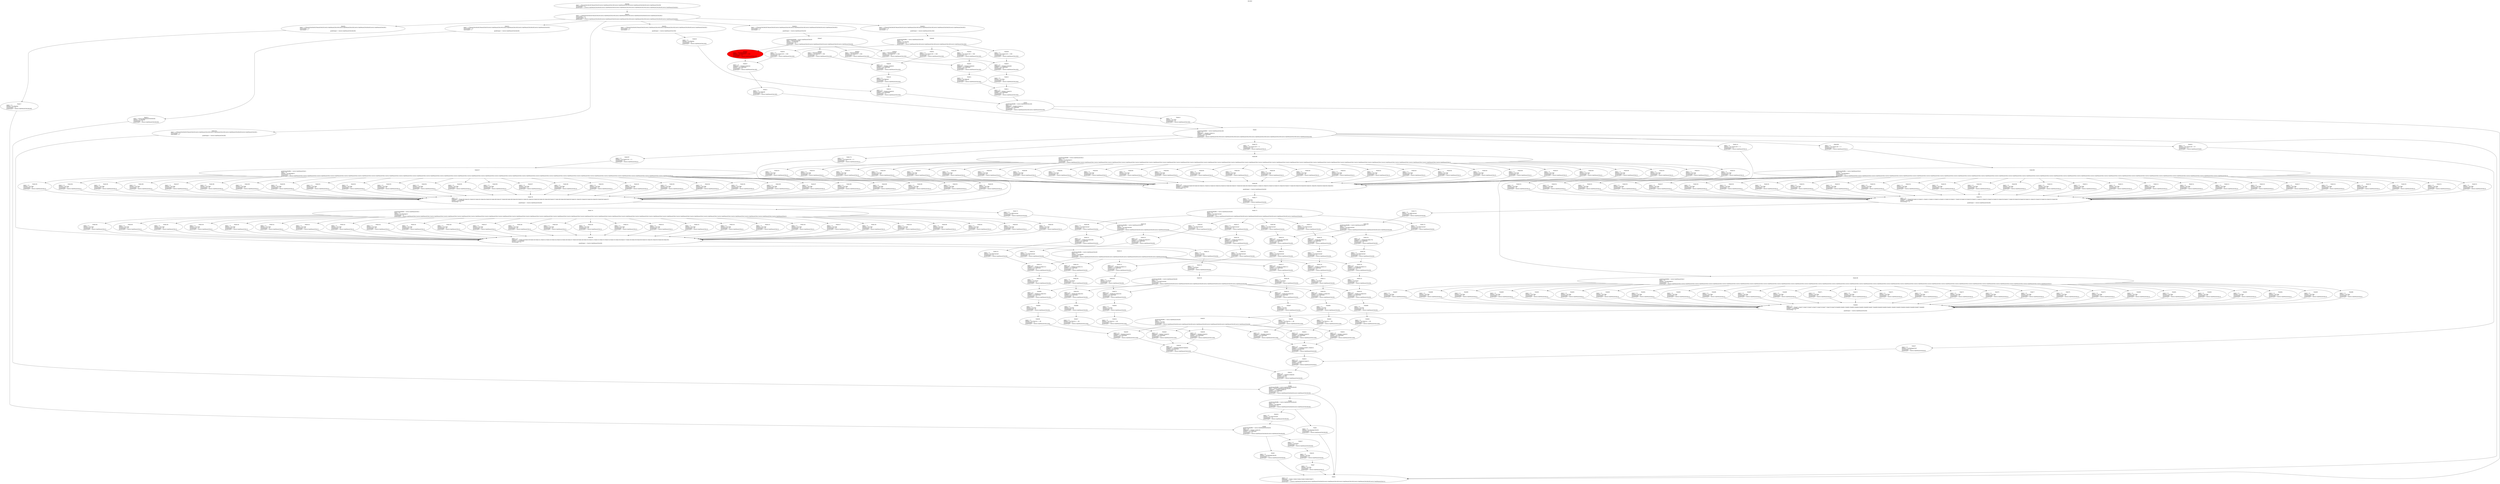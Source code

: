 digraph G {
labelloc="t";
label="decoder";
node [shape = oval]; 
n1[label="Node1\ninput = {}\lmodule = nn.Reshape(28x28)\lreverseMap = {}\lgradOutput = {torch.CudaTensor[20x28x28]}" tooltip="[draw_attention.lua]:219_"];
n2[label="Node2\ninput = {}\lmapindex = {Node1,Node3,Node4,Node5,Node6,Node7}\lreverseMap = {}\lgradOutput = {{torch.CudaTensor[20x28x28],torch.CudaTensor[20x28x28],torch.CudaTensor[20x100],torch.CudaTensor[20x100],torch.CudaTensor[20x28x28],torch.CudaTensor[20x1]}}" tooltip="[[C]]:-1_"];
n3[label="Node3\ninput = {}\lmodule = nn.Reshape(28x28)\lreverseMap = {}\lgradOutput = {torch.CudaTensor[20x28x28]}" tooltip="[draw_attention.lua]:220_"];
n4[label="Node4\ngradOutputBuffer = torch.CudaTensor[20x100]\linput = {}\lmapindex = {Node10,Node11}\lmodule = nn.CAddTable\lreverseMap = {}\lgradOutput = {torch.CudaTensor[20x100],torch.CudaTensor[20x100]}" tooltip="[draw_attention.lua]:157_"];
n5[label="Node5\ngradOutputBuffer = torch.CudaTensor[20x100]\linput = {}\lmapindex = {Node12,Node13}\lmodule = nn.CMulTable\lreverseMap = {}\lgradOutput = {torch.CudaTensor[20x100],torch.CudaTensor[20x100],torch.CudaTensor[20x100],torch.CudaTensor[20x100],torch.CudaTensor[20x100],torch.CudaTensor[20x100],torch.CudaTensor[20x100]}" tooltip="[draw_attention.lua]:161_"];
n6[label="Node6\ngradOutputBuffer = torch.CudaTensor[20x28x28]\linput = {torch.CudaTensor[20x28x28]}\lmapindex = {Node14,Node15}\lmodule = nn.CAddTable\lreverseMap = {}\lgradOutput = {torch.CudaTensor[20x28x28],torch.CudaTensor[20x28x28]}" tooltip="[draw_attention.lua]:208_"];
n7[label="Node7\ninput = {}\lmodule = nn.Sum\lreverseMap = {}\lgradOutput = {torch.CudaTensor[20x1]}" tooltip="[draw_attention.lua]:216_"];
n8[label="Node8\ngradOutputBuffer = torch.CudaTensor[20x28x28]\linput = {}\lmodule = nn.Sigmoid\lreverseMap = {}\lgradOutput = {torch.CudaTensor[20x28x28],torch.CudaTensor[20x28x28]}" tooltip="[draw_attention.lua]:210_"];
n9[label="Node9\ngradOutputBuffer = torch.CudaTensor[20x28x28]\linput = {}\lmapindex = {Node17,Node18}\lmodule = nn.CAddTable\lreverseMap = {}\lgradOutput = {torch.CudaTensor[20x28x28],torch.CudaTensor[20x28x28]}" tooltip="[draw_attention.lua]:213_"];
n10[label="Node10\ninput = {}\lmapindex = {Node19,Node20}\lmodule = nn.CMulTable\lreverseMap = {}\lgradOutput = {torch.CudaTensor[20x100]}" tooltip="[draw_attention.lua]:158_"];
n11[label="Node11\ninput = {}\lmapindex = {Node21,Node22}\lmodule = nn.CMulTable\lreverseMap = {}\lgradOutput = {torch.CudaTensor[20x100]}" tooltip="[draw_attention.lua]:159_"];
n12[label="Node12\ninput = {}\lmodule = nn.Sigmoid\lreverseMap = {}\lgradOutput = {torch.CudaTensor[20x100]}" tooltip="[draw_attention.lua]:154_"];
n13[label="Node13\ninput = {}\lmodule = nn.Tanh\lreverseMap = {}\lgradOutput = {torch.CudaTensor[20x100]}" tooltip="[draw_attention.lua]:161_"];
n14[label="Node14\ninput = {torch.CudaTensor[20x28x28]}\lmodule = nn.Identity\lreverseMap = {}\lgradOutput = {torch.CudaTensor[20x28x28]}" tooltip="[draw_attention.lua]:140_"];
n15[label="Node15\ninput = {}\lmapindex = {Node25,Node26}\lmodule = nn.MM\lreverseMap = {}\lgradOutput = {torch.CudaTensor[20x28x28]}" tooltip="[draw_attention.lua]:205_"];
n16[label="Node16\ninput = {}\lmodule = nn.Sum\lreverseMap = {}\lgradOutput = {torch.CudaTensor[20x28]}" tooltip="[draw_attention.lua]:215_"];
n17[label="Node17\ninput = {}\lmodule = nn.Identity\lreverseMap = {}\lgradOutput = {torch.CudaTensor[20x28x28]}" tooltip="[draw_attention.lua]:136_"];
n18[label="Node18\ninput = {}\lmodule = nn.MulConstant\lreverseMap = {}\lgradOutput = {torch.CudaTensor[20x28x28]}" tooltip="[draw_attention.lua]:212_"];
n19[label="Node19\ninput = {}\lmodule = nn.Sigmoid\lreverseMap = {}\lgradOutput = {torch.CudaTensor[20x100]}" tooltip="[draw_attention.lua]:153_"];
n20[label="Node20\ninput = {}\lmodule = nn.Identity\lreverseMap = {}\lgradOutput = {torch.CudaTensor[20x100]}" tooltip="[draw_attention.lua]:139_"];
n21[label="Node21\ninput = {}\lmodule = nn.Sigmoid\lreverseMap = {}\lgradOutput = {torch.CudaTensor[20x100]}" tooltip="[draw_attention.lua]:152_"];
n22[label="Node22\ninput = {}\lmodule = nn.Tanh\lreverseMap = {}\lgradOutput = {torch.CudaTensor[20x100]}" tooltip="[draw_attention.lua]:155_"];
n23[label="Node23\ninput = {}\lmapindex = {Node33,Node34}\lmodule = nn.CAddTable\lreverseMap = {}\lgradOutput = {torch.CudaTensor[20x100]}" tooltip="[draw_attention.lua]:154_"];
n24[label="Node24\ninput = {{Tensor[20x28x28],Tensor[20x20],torch.CudaTensor[20x100],torch.CudaTensor[20x100],torch.CudaTensor[20x28x28],torch.CudaTensor[20x28]}}\lreverseMap = {}\lselectindex = 5\lgradOutput = {torch.CudaTensor[20x28x28]}" tooltip="[[C]]:-1_-5"];
n25[label="Node25\ninput = {}\lmapindex = {Node36,Node37}\lmodule = nn.MM\lreverseMap = {}\lgradOutput = {torch.CudaTensor[20x28x3]}" tooltip="[draw_attention.lua]:204_"];
n26[label="Node26\ninput = {}\lmapindex = {Node38,Node39,Node40}\lmodule = nn.JoinTable\lreverseMap = {}\lgradOutput = {torch.CudaTensor[20x3x28]}" tooltip="[draw_attention.lua]:196_"];
n27[label="Node27\ninput = {}\lmodule = nn.Power\lreverseMap = {}\lgradOutput = {torch.CudaTensor[20x28x28]}" tooltip="[draw_attention.lua]:214_"];
n28[label="Node28\ninput = {{Tensor[20x28x28],Tensor[20x20],torch.CudaTensor[20x100],torch.CudaTensor[20x100],torch.CudaTensor[20x28x28],torch.CudaTensor[20x28]}}\lreverseMap = {}\lselectindex = 1\lgradOutput = {torch.CudaTensor[20x28x28]}" tooltip="[[C]]:-1_-1"];
n29[label="Node29\ninput = {}\lmapindex = {Node41,Node42}\lmodule = nn.CAddTable\lreverseMap = {}\lgradOutput = {torch.CudaTensor[20x100]}" tooltip="[draw_attention.lua]:153_"];
n30[label="Node30\ninput = {{Tensor[20x28x28],Tensor[20x20],torch.CudaTensor[20x100],torch.CudaTensor[20x100],torch.CudaTensor[20x28x28],torch.CudaTensor[20x28]}}\lreverseMap = {}\lselectindex = 3\lgradOutput = {torch.CudaTensor[20x100]}" tooltip="[[C]]:-1_-3"];
n31[label="Node31\ninput = {}\lmapindex = {Node43,Node44}\lmodule = nn.CAddTable\lreverseMap = {}\lgradOutput = {torch.CudaTensor[20x100]}" tooltip="[draw_attention.lua]:152_"];
n32[label="Node32\ninput = {}\lmapindex = {Node45,Node46}\lmodule = nn.CAddTable\lreverseMap = {}\lgradOutput = {torch.CudaTensor[20x100]}" tooltip="[draw_attention.lua]:155_"];
n33[label="Node33\ninput = {Tensor[20x20]}\lmodule = nn.Linear(20 -> 100)\lreverseMap = {}\lgradOutput = {torch.CudaTensor[20x100]}" tooltip="[draw_attention.lua]:146_"];
n34[label="Node34\ninput = {}\lmodule = nn.Linear(100 -> 100)\lreverseMap = {}\lgradOutput = {torch.CudaTensor[20x100]}" tooltip="[draw_attention.lua]:148_"];
n35[label="Node35\ninput = {{Tensor[20x28x28],Tensor[20x20],torch.CudaTensor[20x100],torch.CudaTensor[20x100],torch.CudaTensor[20x28x28],torch.CudaTensor[20x28]}}\lreverseMap = {}\lnSplitOutputs = 6\lgradOutput = {{torch.CudaTensor[20x28x28],torch.CudaTensor[20x20],torch.CudaTensor[20x100],torch.CudaTensor[20x100],torch.CudaTensor[20x28x28],torch.CudaTensor[20x28]}}" tooltip="[[C]]:-1_ split at [...oftwares/torch/install/share/lua/5.1/nngraph/gmodule.lua]:96-mnode"];
n36[label="Node36\ninput = {}\lmapindex = {Node50,Node51,Node52}\lmodule = nn.JoinTable\lreverseMap = {}\lgradOutput = {torch.CudaTensor[20x3x28]}" tooltip="[draw_attention.lua]:196_"];
n37[label="Node37\ninput = {}\lmodule = nn.Reshape(3x3)\lreverseMap = {}\lgradOutput = {torch.CudaTensor[20x3x3]}" tooltip="[draw_attention.lua]:203_"];
n38[label="Node38\ninput = {}\lmapindex = {Node54,Node55}\lmodule = nn.CMulTable\lreverseMap = {}\lgradOutput = {torch.CudaTensor[20x1x28]}" tooltip="[draw_attention.lua]:194_"];
n39[label="Node39\ninput = {}\lmapindex = {Node56,Node55}\lmodule = nn.CMulTable\lreverseMap = {}\lgradOutput = {torch.CudaTensor[20x1x28]}" tooltip="[draw_attention.lua]:194_"];
n40[label="Node40\ninput = {}\lmapindex = {Node57,Node55}\lmodule = nn.CMulTable\lreverseMap = {}\lgradOutput = {torch.CudaTensor[20x1x28]}" tooltip="[draw_attention.lua]:194_"];
n41[label="Node41\ninput = {Tensor[20x20]}\lmodule = nn.Linear(20 -> 100)\lreverseMap = {}\lgradOutput = {torch.CudaTensor[20x100]}" tooltip="[draw_attention.lua]:146_"];
n42[label="Node42\ninput = {}\lmodule = nn.Linear(100 -> 100)\lreverseMap = {}\lgradOutput = {torch.CudaTensor[20x100]}" tooltip="[draw_attention.lua]:148_"];
n43[label="Node43\ninput = {Tensor[20x20]}\lmodule = nn.Linear(20 -> 100)\lreverseMap = {}\lgradOutput = {torch.CudaTensor[20x100]}" tooltip="[draw_attention.lua]:146_"];
n44[label="Node44\ninput = {}\lmodule = nn.Linear(100 -> 100)\lreverseMap = {}\lgradOutput = {torch.CudaTensor[20x100]}" tooltip="[draw_attention.lua]:148_"];
n45[label="Node45\ninput = {Tensor[20x20]}\lmodule = nn.Linear(20 -> 100)\lreverseMap = {}\lgradOutput = {torch.CudaTensor[20x100]}" tooltip="[draw_attention.lua]:146_"];
n46[label="Node46\ninput = {}\lmodule = nn.Linear(100 -> 100)\lreverseMap = {}\lgradOutput = {torch.CudaTensor[20x100]}" tooltip="[draw_attention.lua]:148_"];
n47[label="Node47\ngradOutputBuffer = torch.CudaTensor[20x20]\linput = {Tensor[20x20]}\lmodule = nn.Identity\lreverseMap = {}\lgradOutput = {torch.CudaTensor[20x20],torch.CudaTensor[20x20],torch.CudaTensor[20x20],torch.CudaTensor[20x20]}" tooltip="[draw_attention.lua]:137_"];
n48[label="Node48\ngradOutputBuffer = torch.CudaTensor[20x100]\linput = {}\lmodule = nn.Identity\lreverseMap = {}\lgradOutput = {torch.CudaTensor[20x100],torch.CudaTensor[20x100],torch.CudaTensor[20x100],torch.CudaTensor[20x100]}" tooltip="[draw_attention.lua]:138_"];
n49[label="Node49\ninput = {Tensor[20x28x28],Tensor[20x20],torch.CudaTensor[20x100],torch.CudaTensor[20x100],torch.CudaTensor[20x28x28],torch.CudaTensor[20x28]}\lreverseMap = {}\lgradOutput = {{torch.CudaTensor[20x28x28],torch.CudaTensor[20x20],torch.CudaTensor[20x100],torch.CudaTensor[20x100],torch.CudaTensor[20x28x28],torch.CudaTensor[20x28]}}" tooltip="[[C]]:-1_"];
n50[label="Node50\ninput = {}\lmapindex = {Node60,Node55}\lmodule = nn.CMulTable\lreverseMap = {}\lgradOutput = {torch.CudaTensor[20x1x28]}" tooltip="[draw_attention.lua]:194_"];
n51[label="Node51\ninput = {}\lmapindex = {Node61,Node55}\lmodule = nn.CMulTable\lreverseMap = {}\lgradOutput = {torch.CudaTensor[20x1x28]}" tooltip="[draw_attention.lua]:194_"];
n52[label="Node52\ninput = {}\lmapindex = {Node62,Node55}\lmodule = nn.CMulTable\lreverseMap = {}\lgradOutput = {torch.CudaTensor[20x1x28]}" tooltip="[draw_attention.lua]:194_"];
n53[label="Node53\ninput = {}\lmodule = nn.Linear(100 -> 9)\lreverseMap = {}\lgradOutput = {torch.CudaTensor[20x9]}" tooltip="[draw_attention.lua]:202_"];
n54[label="Node54\ninput = {}\lmodule = nn.View(20, 1, 28)\lreverseMap = {}\lgradOutput = {torch.CudaTensor[20x1x28]}" tooltip="[draw_attention.lua]:193_"];
n55[label="Node55\ngradOutputBuffer = torch.CudaTensor[20x28]\linput = {}\lmodule = nn.Exp\lreverseMap = {}\lgradOutput = {torch.CudaTensor[20x28],torch.CudaTensor[20x28],torch.CudaTensor[20x28],torch.CudaTensor[20x28],torch.CudaTensor[20x28],torch.CudaTensor[20x28]}" tooltip="[draw_attention.lua]:172_"];
n56[label="Node56\ninput = {}\lmodule = nn.View(20, 1, 28)\lreverseMap = {}\lgradOutput = {torch.CudaTensor[20x1x28]}" tooltip="[draw_attention.lua]:193_"];
n57[label="Node57\ninput = {}\lmodule = nn.View(20, 1, 28)\lreverseMap = {}\lgradOutput = {torch.CudaTensor[20x1x28]}" tooltip="[draw_attention.lua]:193_"];
n58[label="Node58\ninput = {{Tensor[20x28x28],Tensor[20x20],torch.CudaTensor[20x100],torch.CudaTensor[20x100],torch.CudaTensor[20x28x28],torch.CudaTensor[20x28]}}\lreverseMap = {}\lselectindex = 2\lgradOutput = {torch.CudaTensor[20x20]}" tooltip="[[C]]:-1_-2"];
n59[label="Node59\ninput = {{Tensor[20x28x28],Tensor[20x20],torch.CudaTensor[20x100],torch.CudaTensor[20x100],torch.CudaTensor[20x28x28],torch.CudaTensor[20x28]}}\lreverseMap = {}\lselectindex = 4\lgradOutput = {torch.CudaTensor[20x100]}" tooltip="[[C]]:-1_-4"];
n60[label="Node60\ninput = {}\lmodule = nn.View(20, 1, 28)\lreverseMap = {}\lgradOutput = {torch.CudaTensor[20x1x28]}" tooltip="[draw_attention.lua]:193_"];
n61[label="Node61\ninput = {}\lmodule = nn.View(20, 1, 28)\lreverseMap = {}\lgradOutput = {torch.CudaTensor[20x1x28]}" tooltip="[draw_attention.lua]:193_"];
n62[label="Node62\ninput = {}\lmodule = nn.View(20, 1, 28)\lreverseMap = {}\lgradOutput = {torch.CudaTensor[20x1x28]}" tooltip="[draw_attention.lua]:193_"];
n63[label="Node63\ninput = {}\lmodule = nn.Exp\lreverseMap = {}\lgradOutput = {torch.CudaTensor[20x28]}" tooltip="[draw_attention.lua]:192_"];
n64[label="Node64\ninput = {}\lmapindex = {Node71,Node72,Node73,Node74,Node75,Node76,Node77,Node78,Node79,Node80,Node81,Node82,Node83,Node84,Node85,Node86,Node87,Node88,Node89,Node90,Node91,Node92,Node93,Node94,Node95,Node96,Node97,Node98}\lmodule = nn.JoinTable\lreverseMap = {}\lgradOutput = {torch.CudaTensor[20x28]}" tooltip="[draw_attention.lua]:32_"];
n65[label="Node65\ninput = {}\lmodule = nn.Exp\lreverseMap = {}\lgradOutput = {torch.CudaTensor[20x28]}" tooltip="[draw_attention.lua]:192_"];
n66[label="Node66\ninput = {}\lmodule = nn.Exp\lreverseMap = {}\lgradOutput = {torch.CudaTensor[20x28]}" tooltip="[draw_attention.lua]:192_"];
n67[label="Node67\ninput = {}\lmodule = nn.Exp\lreverseMap = {}\lgradOutput = {torch.CudaTensor[20x28]}" tooltip="[draw_attention.lua]:192_"];
n68[label="Node68\ninput = {}\lmodule = nn.Exp\lreverseMap = {}\lgradOutput = {torch.CudaTensor[20x28]}" tooltip="[draw_attention.lua]:192_"];
n69[label="Node69\ninput = {}\lmodule = nn.Exp\lreverseMap = {}\lgradOutput = {torch.CudaTensor[20x28]}" tooltip="[draw_attention.lua]:192_"];
n70[label="Node70\ninput = {}\lmapindex = {Node104,Node105}\lmodule = nn.CMulTable\lreverseMap = {}\lgradOutput = {torch.CudaTensor[20x28]}" tooltip="[draw_attention.lua]:191_"];
n71[label="Node71\ninput = {}\lmodule = nn.Copy\lreverseMap = {}\lgradOutput = {torch.CudaTensor[20x1]}" tooltip="[draw_attention.lua]:30_"];
n72[label="Node72\ninput = {}\lmodule = nn.Copy\lreverseMap = {}\lgradOutput = {torch.CudaTensor[20x1]}" tooltip="[draw_attention.lua]:30_"];
n73[label="Node73\ninput = {}\lmodule = nn.Copy\lreverseMap = {}\lgradOutput = {torch.CudaTensor[20x1]}" tooltip="[draw_attention.lua]:30_"];
n74[label="Node74\ninput = {}\lmodule = nn.Copy\lreverseMap = {}\lgradOutput = {torch.CudaTensor[20x1]}" tooltip="[draw_attention.lua]:30_"];
n75[label="Node75\ninput = {}\lmodule = nn.Copy\lreverseMap = {}\lgradOutput = {torch.CudaTensor[20x1]}" tooltip="[draw_attention.lua]:30_"];
n76[label="Node76\ninput = {}\lmodule = nn.Copy\lreverseMap = {}\lgradOutput = {torch.CudaTensor[20x1]}" tooltip="[draw_attention.lua]:30_"];
n77[label="Node77\ninput = {}\lmodule = nn.Copy\lreverseMap = {}\lgradOutput = {torch.CudaTensor[20x1]}" tooltip="[draw_attention.lua]:30_"];
n78[label="Node78\ninput = {}\lmodule = nn.Copy\lreverseMap = {}\lgradOutput = {torch.CudaTensor[20x1]}" tooltip="[draw_attention.lua]:30_"];
n79[label="Node79\ninput = {}\lmodule = nn.Copy\lreverseMap = {}\lgradOutput = {torch.CudaTensor[20x1]}" tooltip="[draw_attention.lua]:30_"];
n80[label="Node80\ninput = {}\lmodule = nn.Copy\lreverseMap = {}\lgradOutput = {torch.CudaTensor[20x1]}" tooltip="[draw_attention.lua]:30_"];
n81[label="Node81\ninput = {}\lmodule = nn.Copy\lreverseMap = {}\lgradOutput = {torch.CudaTensor[20x1]}" tooltip="[draw_attention.lua]:30_"];
n82[label="Node82\ninput = {}\lmodule = nn.Copy\lreverseMap = {}\lgradOutput = {torch.CudaTensor[20x1]}" tooltip="[draw_attention.lua]:30_"];
n83[label="Node83\ninput = {}\lmodule = nn.Copy\lreverseMap = {}\lgradOutput = {torch.CudaTensor[20x1]}" tooltip="[draw_attention.lua]:30_"];
n84[label="Node84\ninput = {}\lmodule = nn.Copy\lreverseMap = {}\lgradOutput = {torch.CudaTensor[20x1]}" tooltip="[draw_attention.lua]:30_"];
n85[label="Node85\ninput = {}\lmodule = nn.Copy\lreverseMap = {}\lgradOutput = {torch.CudaTensor[20x1]}" tooltip="[draw_attention.lua]:30_"];
n86[label="Node86\ninput = {}\lmodule = nn.Copy\lreverseMap = {}\lgradOutput = {torch.CudaTensor[20x1]}" tooltip="[draw_attention.lua]:30_"];
n87[label="Node87\ninput = {}\lmodule = nn.Copy\lreverseMap = {}\lgradOutput = {torch.CudaTensor[20x1]}" tooltip="[draw_attention.lua]:30_"];
n88[label="Node88\ninput = {}\lmodule = nn.Copy\lreverseMap = {}\lgradOutput = {torch.CudaTensor[20x1]}" tooltip="[draw_attention.lua]:30_"];
n89[label="Node89\ninput = {}\lmodule = nn.Copy\lreverseMap = {}\lgradOutput = {torch.CudaTensor[20x1]}" tooltip="[draw_attention.lua]:30_"];
n90[label="Node90\ninput = {}\lmodule = nn.Copy\lreverseMap = {}\lgradOutput = {torch.CudaTensor[20x1]}" tooltip="[draw_attention.lua]:30_"];
n91[label="Node91\ninput = {}\lmodule = nn.Copy\lreverseMap = {}\lgradOutput = {torch.CudaTensor[20x1]}" tooltip="[draw_attention.lua]:30_"];
n92[label="Node92\ninput = {}\lmodule = nn.Copy\lreverseMap = {}\lgradOutput = {torch.CudaTensor[20x1]}" tooltip="[draw_attention.lua]:30_"];
n93[label="Node93\ninput = {}\lmodule = nn.Copy\lreverseMap = {}\lgradOutput = {torch.CudaTensor[20x1]}" tooltip="[draw_attention.lua]:30_"];
n94[label="Node94\ninput = {}\lmodule = nn.Copy\lreverseMap = {}\lgradOutput = {torch.CudaTensor[20x1]}" tooltip="[draw_attention.lua]:30_"];
n95[label="Node95\ninput = {}\lmodule = nn.Copy\lreverseMap = {}\lgradOutput = {torch.CudaTensor[20x1]}" tooltip="[draw_attention.lua]:30_"];
n96[label="Node96\ninput = {}\lmodule = nn.Copy\lreverseMap = {}\lgradOutput = {torch.CudaTensor[20x1]}" tooltip="[draw_attention.lua]:30_"];
n97[label="Node97\ninput = {}\lmodule = nn.Copy\lreverseMap = {}\lgradOutput = {torch.CudaTensor[20x1]}" tooltip="[draw_attention.lua]:30_"];
n98[label="Node98\ninput = {}\lmodule = nn.Copy\lreverseMap = {}\lgradOutput = {torch.CudaTensor[20x1]}" tooltip="[draw_attention.lua]:30_"];
n99[label="Node99\ninput = {}\lmapindex = {Node107,Node105}\lmodule = nn.CMulTable\lreverseMap = {}\lgradOutput = {torch.CudaTensor[20x28]}" tooltip="[draw_attention.lua]:191_"];
n100[label="Node100\ninput = {}\lmapindex = {Node108,Node105}\lmodule = nn.CMulTable\lreverseMap = {}\lgradOutput = {torch.CudaTensor[20x28]}" tooltip="[draw_attention.lua]:191_"];
n101[label="Node101\ninput = {}\lmapindex = {Node109,Node105}\lmodule = nn.CMulTable\lreverseMap = {}\lgradOutput = {torch.CudaTensor[20x28]}" tooltip="[draw_attention.lua]:191_"];
n102[label="Node102\ninput = {}\lmapindex = {Node110,Node105}\lmodule = nn.CMulTable\lreverseMap = {}\lgradOutput = {torch.CudaTensor[20x28]}" tooltip="[draw_attention.lua]:191_"];
n103[label="Node103\ninput = {}\lmapindex = {Node111,Node105}\lmodule = nn.CMulTable\lreverseMap = {}\lgradOutput = {torch.CudaTensor[20x28]}" tooltip="[draw_attention.lua]:191_"];
n104[label="Node104\ninput = {}\lmodule = nn.Power\lreverseMap = {}\lgradOutput = {torch.CudaTensor[20x28]}" tooltip="[draw_attention.lua]:190_"];
n105[label="Node105\ngradOutputBuffer = torch.CudaTensor[20x28]\linput = {}\lmodule = nn.MulConstant\lreverseMap = {}\lgradOutput = {torch.CudaTensor[20x28],torch.CudaTensor[20x28],torch.CudaTensor[20x28],torch.CudaTensor[20x28],torch.CudaTensor[20x28],torch.CudaTensor[20x28]}" tooltip="[draw_attention.lua]:175_"];
n106[label="Node106\ngradOutputBuffer = torch.CudaTensor[20x1]\linput = {}\lmodule = nn.Reshape(1)\lreverseMap = {}\lgradOutput = {torch.CudaTensor[20x1],torch.CudaTensor[20x1],torch.CudaTensor[20x1],torch.CudaTensor[20x1],torch.CudaTensor[20x1],torch.CudaTensor[20x1],torch.CudaTensor[20x1],torch.CudaTensor[20x1],torch.CudaTensor[20x1],torch.CudaTensor[20x1],torch.CudaTensor[20x1],torch.CudaTensor[20x1],torch.CudaTensor[20x1],torch.CudaTensor[20x1],torch.CudaTensor[20x1],torch.CudaTensor[20x1],torch.CudaTensor[20x1],torch.CudaTensor[20x1],torch.CudaTensor[20x1],torch.CudaTensor[20x1],torch.CudaTensor[20x1],torch.CudaTensor[20x1],torch.CudaTensor[20x1],torch.CudaTensor[20x1],torch.CudaTensor[20x1],torch.CudaTensor[20x1],torch.CudaTensor[20x1],torch.CudaTensor[20x1]}" tooltip="[draw_attention.lua]:27_"];
n107[label="Node107\ninput = {}\lmodule = nn.Power\lreverseMap = {}\lgradOutput = {torch.CudaTensor[20x28]}" tooltip="[draw_attention.lua]:190_"];
n108[label="Node108\ninput = {}\lmodule = nn.Power\lreverseMap = {}\lgradOutput = {torch.CudaTensor[20x28]}" tooltip="[draw_attention.lua]:190_"];
n109[label="Node109\ninput = {}\lmodule = nn.Power\lreverseMap = {}\lgradOutput = {torch.CudaTensor[20x28]}" tooltip="[draw_attention.lua]:190_"];
n110[label="Node110\ninput = {}\lmodule = nn.Power\lreverseMap = {}\lgradOutput = {torch.CudaTensor[20x28]}" tooltip="[draw_attention.lua]:190_"];
n111[label="Node111\ninput = {}\lmodule = nn.Power\lreverseMap = {}\lgradOutput = {torch.CudaTensor[20x28]}" tooltip="[draw_attention.lua]:190_"];
n112[label="Node112\ninput = {}\lmapindex = {Node120,Node121}\lmodule = nn.CAddTable\lreverseMap = {}\lgradOutput = {torch.CudaTensor[20x28]}" tooltip="[draw_attention.lua]:189_"];
n113[label="Node113\ninput = {}\lmodule = nn.Power\lreverseMap = {}\lgradOutput = {torch.CudaTensor[20x28]}" tooltip="[draw_attention.lua]:174_"];
n114[label="Node114\ninput = {}\lmodule = nn.Linear(100 -> 1)\lreverseMap = {}\lgradOutput = {torch.CudaTensor[20x1]}" tooltip="[draw_attention.lua]:169_"];
n115[label="Node115\ninput = {}\lmapindex = {Node123,Node121}\lmodule = nn.CAddTable\lreverseMap = {}\lgradOutput = {torch.CudaTensor[20x28]}" tooltip="[draw_attention.lua]:189_"];
n116[label="Node116\ninput = {}\lmapindex = {Node124,Node121}\lmodule = nn.CAddTable\lreverseMap = {}\lgradOutput = {torch.CudaTensor[20x28]}" tooltip="[draw_attention.lua]:189_"];
n117[label="Node117\ninput = {}\lmapindex = {Node125,Node121}\lmodule = nn.CAddTable\lreverseMap = {}\lgradOutput = {torch.CudaTensor[20x28]}" tooltip="[draw_attention.lua]:189_"];
n118[label="Node118\ninput = {}\lmapindex = {Node126,Node121}\lmodule = nn.CAddTable\lreverseMap = {}\lgradOutput = {torch.CudaTensor[20x28]}" tooltip="[draw_attention.lua]:189_"];
n119[label="Node119\ninput = {}\lmapindex = {Node127,Node121}\lmodule = nn.CAddTable\lreverseMap = {}\lgradOutput = {torch.CudaTensor[20x28]}" tooltip="[draw_attention.lua]:189_"];
n120[label="Node120\ninput = {}\lmodule = nn.MulConstant\lreverseMap = {}\lgradOutput = {torch.CudaTensor[20x28]}" tooltip="[draw_attention.lua]:188_"];
n121[label="Node121\ngradOutputBuffer = torch.CudaTensor[20x28]\linput = {}\lmodule = nn.Identity\lreverseMap = {}\lgradOutput = {torch.CudaTensor[20x28],torch.CudaTensor[20x28],torch.CudaTensor[20x28],torch.CudaTensor[20x28],torch.CudaTensor[20x28],torch.CudaTensor[20x28]}" tooltip="[draw_attention.lua]:182_"];
n122[label="Node122\ninput = {}\lmodule = nn.Exp\lreverseMap = {}\lgradOutput = {torch.CudaTensor[20x28]}" tooltip="[draw_attention.lua]:173_"];
n123[label="Node123\ninput = {}\lmodule = nn.MulConstant\lreverseMap = {}\lgradOutput = {torch.CudaTensor[20x28]}" tooltip="[draw_attention.lua]:188_"];
n124[label="Node124\ninput = {}\lmodule = nn.MulConstant\lreverseMap = {}\lgradOutput = {torch.CudaTensor[20x28]}" tooltip="[draw_attention.lua]:188_"];
n125[label="Node125\ninput = {}\lmodule = nn.MulConstant\lreverseMap = {}\lgradOutput = {torch.CudaTensor[20x28]}" tooltip="[draw_attention.lua]:188_"];
n126[label="Node126\ninput = {}\lmodule = nn.MulConstant\lreverseMap = {}\lgradOutput = {torch.CudaTensor[20x28]}" tooltip="[draw_attention.lua]:188_"];
n127[label="Node127\ninput = {}\lmodule = nn.MulConstant\lreverseMap = {}\lgradOutput = {torch.CudaTensor[20x28]}" tooltip="[draw_attention.lua]:188_"];
n128[label="Node128\ninput = {}\lmapindex = {Node136,Node137}\lmodule = nn.CAddTable\lreverseMap = {}\lgradOutput = {torch.CudaTensor[20x28]}" tooltip="[draw_attention.lua]:187_"];
n129[label="Node129\ninput = {{Tensor[20x28x28],Tensor[20x20],torch.CudaTensor[20x100],torch.CudaTensor[20x100],torch.CudaTensor[20x28x28],torch.CudaTensor[20x28]}}\lreverseMap = {}\lselectindex = 6\lgradOutput = {torch.CudaTensor[20x28]}" tooltip="[[C]]:-1_-6"];
n130[label="Node130\ninput = {}\lmapindex = {Node138,Node139,Node140,Node141,Node142,Node143,Node144,Node145,Node146,Node147,Node148,Node149,Node150,Node151,Node152,Node153,Node154,Node155,Node156,Node157,Node158,Node159,Node160,Node161,Node162,Node163,Node164,Node165}\lmodule = nn.JoinTable\lreverseMap = {}\lgradOutput = {torch.CudaTensor[20x28]}" tooltip="[draw_attention.lua]:32_"];
n131[label="Node131\ninput = {}\lmapindex = {Node136,Node166}\lmodule = nn.CAddTable\lreverseMap = {}\lgradOutput = {torch.CudaTensor[20x28]}" tooltip="[draw_attention.lua]:187_"];
n132[label="Node132\ninput = {}\lmapindex = {Node136,Node167}\lmodule = nn.CAddTable\lreverseMap = {}\lgradOutput = {torch.CudaTensor[20x28]}" tooltip="[draw_attention.lua]:187_"];
n133[label="Node133\ninput = {}\lmapindex = {Node168,Node169}\lmodule = nn.CAddTable\lreverseMap = {}\lgradOutput = {torch.CudaTensor[20x28]}" tooltip="[draw_attention.lua]:187_"];
n134[label="Node134\ninput = {}\lmapindex = {Node168,Node170}\lmodule = nn.CAddTable\lreverseMap = {}\lgradOutput = {torch.CudaTensor[20x28]}" tooltip="[draw_attention.lua]:187_"];
n135[label="Node135\ninput = {}\lmapindex = {Node168,Node171}\lmodule = nn.CAddTable\lreverseMap = {}\lgradOutput = {torch.CudaTensor[20x28]}" tooltip="[draw_attention.lua]:187_"];
n136[label="Node136\ngradOutputBuffer = torch.CudaTensor[20x28]\linput = {}\lmodule = nn.MulConstant\lreverseMap = {}\lgradOutput = {torch.CudaTensor[20x28],torch.CudaTensor[20x28],torch.CudaTensor[20x28]}" tooltip="[draw_attention.lua]:178_"];
n137[label="Node137\ninput = {}\lmodule = nn.MulConstant\lreverseMap = {}\lgradOutput = {torch.CudaTensor[20x28]}" tooltip="[draw_attention.lua]:187_"];
n138[label="Node138\ninput = {}\lmodule = nn.Copy\lreverseMap = {}\lgradOutput = {torch.CudaTensor[20x1]}" tooltip="[draw_attention.lua]:30_"];
n139[label="Node139\ninput = {}\lmodule = nn.Copy\lreverseMap = {}\lgradOutput = {torch.CudaTensor[20x1]}" tooltip="[draw_attention.lua]:30_"];
n140[label="Node140\ninput = {}\lmodule = nn.Copy\lreverseMap = {}\lgradOutput = {torch.CudaTensor[20x1]}" tooltip="[draw_attention.lua]:30_"];
n141[label="Node141\ninput = {}\lmodule = nn.Copy\lreverseMap = {}\lgradOutput = {torch.CudaTensor[20x1]}" tooltip="[draw_attention.lua]:30_"];
n142[label="Node142\ninput = {}\lmodule = nn.Copy\lreverseMap = {}\lgradOutput = {torch.CudaTensor[20x1]}" tooltip="[draw_attention.lua]:30_"];
n143[label="Node143\ninput = {}\lmodule = nn.Copy\lreverseMap = {}\lgradOutput = {torch.CudaTensor[20x1]}" tooltip="[draw_attention.lua]:30_"];
n144[label="Node144\ninput = {}\lmodule = nn.Copy\lreverseMap = {}\lgradOutput = {torch.CudaTensor[20x1]}" tooltip="[draw_attention.lua]:30_"];
n145[label="Node145\ninput = {}\lmodule = nn.Copy\lreverseMap = {}\lgradOutput = {torch.CudaTensor[20x1]}" tooltip="[draw_attention.lua]:30_"];
n146[label="Node146\ninput = {}\lmodule = nn.Copy\lreverseMap = {}\lgradOutput = {torch.CudaTensor[20x1]}" tooltip="[draw_attention.lua]:30_"];
n147[label="Node147\ninput = {}\lmodule = nn.Copy\lreverseMap = {}\lgradOutput = {torch.CudaTensor[20x1]}" tooltip="[draw_attention.lua]:30_"];
n148[label="Node148\ninput = {}\lmodule = nn.Copy\lreverseMap = {}\lgradOutput = {torch.CudaTensor[20x1]}" tooltip="[draw_attention.lua]:30_"];
n149[label="Node149\ninput = {}\lmodule = nn.Copy\lreverseMap = {}\lgradOutput = {torch.CudaTensor[20x1]}" tooltip="[draw_attention.lua]:30_"];
n150[label="Node150\ninput = {}\lmodule = nn.Copy\lreverseMap = {}\lgradOutput = {torch.CudaTensor[20x1]}" tooltip="[draw_attention.lua]:30_"];
n151[label="Node151\ninput = {}\lmodule = nn.Copy\lreverseMap = {}\lgradOutput = {torch.CudaTensor[20x1]}" tooltip="[draw_attention.lua]:30_"];
n152[label="Node152\ninput = {}\lmodule = nn.Copy\lreverseMap = {}\lgradOutput = {torch.CudaTensor[20x1]}" tooltip="[draw_attention.lua]:30_"];
n153[label="Node153\ninput = {}\lmodule = nn.Copy\lreverseMap = {}\lgradOutput = {torch.CudaTensor[20x1]}" tooltip="[draw_attention.lua]:30_"];
n154[label="Node154\ninput = {}\lmodule = nn.Copy\lreverseMap = {}\lgradOutput = {torch.CudaTensor[20x1]}" tooltip="[draw_attention.lua]:30_"];
n155[label="Node155\ninput = {}\lmodule = nn.Copy\lreverseMap = {}\lgradOutput = {torch.CudaTensor[20x1]}" tooltip="[draw_attention.lua]:30_"];
n156[label="Node156\ninput = {}\lmodule = nn.Copy\lreverseMap = {}\lgradOutput = {torch.CudaTensor[20x1]}" tooltip="[draw_attention.lua]:30_"];
n157[label="Node157\ninput = {}\lmodule = nn.Copy\lreverseMap = {}\lgradOutput = {torch.CudaTensor[20x1]}" tooltip="[draw_attention.lua]:30_"];
n158[label="Node158\ninput = {}\lmodule = nn.Copy\lreverseMap = {}\lgradOutput = {torch.CudaTensor[20x1]}" tooltip="[draw_attention.lua]:30_"];
n159[label="Node159\ninput = {}\lmodule = nn.Copy\lreverseMap = {}\lgradOutput = {torch.CudaTensor[20x1]}" tooltip="[draw_attention.lua]:30_"];
n160[label="Node160\ninput = {}\lmodule = nn.Copy\lreverseMap = {}\lgradOutput = {torch.CudaTensor[20x1]}" tooltip="[draw_attention.lua]:30_"];
n161[label="Node161\ninput = {}\lmodule = nn.Copy\lreverseMap = {}\lgradOutput = {torch.CudaTensor[20x1]}" tooltip="[draw_attention.lua]:30_"];
n162[label="Node162\ninput = {}\lmodule = nn.Copy\lreverseMap = {}\lgradOutput = {torch.CudaTensor[20x1]}" tooltip="[draw_attention.lua]:30_"];
n163[label="Node163\ninput = {}\lmodule = nn.Copy\lreverseMap = {}\lgradOutput = {torch.CudaTensor[20x1]}" tooltip="[draw_attention.lua]:30_"];
n164[label="Node164\ninput = {}\lmodule = nn.Copy\lreverseMap = {}\lgradOutput = {torch.CudaTensor[20x1]}" tooltip="[draw_attention.lua]:30_"];
n165[label="Node165\ninput = {}\lmodule = nn.Copy\lreverseMap = {}\lgradOutput = {torch.CudaTensor[20x1]}" tooltip="[draw_attention.lua]:30_"];
n166[label="Node166\ninput = {}\lmodule = nn.MulConstant\lreverseMap = {}\lgradOutput = {torch.CudaTensor[20x28]}" tooltip="[draw_attention.lua]:187_"];
n167[label="Node167\ninput = {}\lmodule = nn.MulConstant\lreverseMap = {}\lgradOutput = {torch.CudaTensor[20x28]}" tooltip="[draw_attention.lua]:187_"];
n168[label="Node168\ngradOutputBuffer = torch.CudaTensor[20x28]\linput = {}\lmodule = nn.MulConstant\lreverseMap = {}\lgradOutput = {torch.CudaTensor[20x28],torch.CudaTensor[20x28],torch.CudaTensor[20x28]}" tooltip="[draw_attention.lua]:179_"];
n169[label="Node169\ninput = {}\lmodule = nn.MulConstant\lreverseMap = {}\lgradOutput = {torch.CudaTensor[20x28]}" tooltip="[draw_attention.lua]:187_"];
n170[label="Node170\ninput = {}\lmodule = nn.MulConstant\lreverseMap = {}\lgradOutput = {torch.CudaTensor[20x28]}" tooltip="[draw_attention.lua]:187_"];
n171[label="Node171\ninput = {}\lmodule = nn.MulConstant\lreverseMap = {}\lgradOutput = {torch.CudaTensor[20x28]}" tooltip="[draw_attention.lua]:187_"];
n172[label="Node172\ninput = {}\lmodule = nn.AddConstant\lreverseMap = {}\lgradOutput = {torch.CudaTensor[20x28]}" tooltip="[draw_attention.lua]:176_"];
n173[label="Node173\ngradOutputBuffer = torch.CudaTensor[20x28]\linput = {}\lmodule = nn.MulConstant\lreverseMap = {}\lgradOutput = {torch.CudaTensor[20x28],torch.CudaTensor[20x28],torch.CudaTensor[20x28],torch.CudaTensor[20x28],torch.CudaTensor[20x28],torch.CudaTensor[20x28]}" tooltip="[draw_attention.lua]:180_"];
n174[label="Node174\ngradOutputBuffer = torch.CudaTensor[20x1]\linput = {}\lmodule = nn.Reshape(1)\lreverseMap = {}\lgradOutput = {torch.CudaTensor[20x1],torch.CudaTensor[20x1],torch.CudaTensor[20x1],torch.CudaTensor[20x1],torch.CudaTensor[20x1],torch.CudaTensor[20x1],torch.CudaTensor[20x1],torch.CudaTensor[20x1],torch.CudaTensor[20x1],torch.CudaTensor[20x1],torch.CudaTensor[20x1],torch.CudaTensor[20x1],torch.CudaTensor[20x1],torch.CudaTensor[20x1],torch.CudaTensor[20x1],torch.CudaTensor[20x1],torch.CudaTensor[20x1],torch.CudaTensor[20x1],torch.CudaTensor[20x1],torch.CudaTensor[20x1],torch.CudaTensor[20x1],torch.CudaTensor[20x1],torch.CudaTensor[20x1],torch.CudaTensor[20x1],torch.CudaTensor[20x1],torch.CudaTensor[20x1],torch.CudaTensor[20x1],torch.CudaTensor[20x1]}" tooltip="[draw_attention.lua]:27_"];
n175[label="Node175\ninput = {}\lmodule = nn.AddConstant\lreverseMap = {}\lgradOutput = {torch.CudaTensor[20x28]}" tooltip="[draw_attention.lua]:177_"];
n176[label="Node176\ninput = {}\lmapindex = {Node180,Node181,Node182,Node183,Node184,Node185,Node186,Node187,Node188,Node189,Node190,Node191,Node192,Node193,Node194,Node195,Node196,Node197,Node198,Node199,Node200,Node201,Node202,Node203,Node204,Node205,Node206,Node207}\lmodule = nn.JoinTable\lreverseMap = {}\lgradOutput = {torch.CudaTensor[20x28]}" tooltip="[draw_attention.lua]:32_"];
n177[label="Node177\ninput = {}\lmodule = nn.Exp\lreverseMap = {}\lgradOutput = {torch.CudaTensor[20x28]}" tooltip="[draw_attention.lua]:171_"];
n178[label="Node178\ninput = {}\lmodule = nn.Linear(100 -> 1)\lreverseMap = {}\lgradOutput = {torch.CudaTensor[20x1]}" tooltip="[draw_attention.lua]:170_"];
n179[label="Node179\ninput = {}\lmapindex = {Node209,Node210,Node211,Node212,Node213,Node214,Node215,Node216,Node217,Node218,Node219,Node220,Node221,Node222,Node223,Node224,Node225,Node226,Node227,Node228,Node229,Node230,Node231,Node232,Node233,Node234,Node235,Node236}\lmodule = nn.JoinTable\lreverseMap = {}\lgradOutput = {torch.CudaTensor[20x28]}" tooltip="[draw_attention.lua]:32_"];
n180[label="Node180\ninput = {}\lmodule = nn.Copy\lreverseMap = {}\lgradOutput = {torch.CudaTensor[20x1]}" tooltip="[draw_attention.lua]:30_"];
n181[label="Node181\ninput = {}\lmodule = nn.Copy\lreverseMap = {}\lgradOutput = {torch.CudaTensor[20x1]}" tooltip="[draw_attention.lua]:30_"];
n182[label="Node182\ninput = {}\lmodule = nn.Copy\lreverseMap = {}\lgradOutput = {torch.CudaTensor[20x1]}" tooltip="[draw_attention.lua]:30_"];
n183[label="Node183\ninput = {}\lmodule = nn.Copy\lreverseMap = {}\lgradOutput = {torch.CudaTensor[20x1]}" tooltip="[draw_attention.lua]:30_"];
n184[label="Node184\ninput = {}\lmodule = nn.Copy\lreverseMap = {}\lgradOutput = {torch.CudaTensor[20x1]}" tooltip="[draw_attention.lua]:30_"];
n185[label="Node185\ninput = {}\lmodule = nn.Copy\lreverseMap = {}\lgradOutput = {torch.CudaTensor[20x1]}" tooltip="[draw_attention.lua]:30_"];
n186[label="Node186\ninput = {}\lmodule = nn.Copy\lreverseMap = {}\lgradOutput = {torch.CudaTensor[20x1]}" tooltip="[draw_attention.lua]:30_"];
n187[label="Node187\ninput = {}\lmodule = nn.Copy\lreverseMap = {}\lgradOutput = {torch.CudaTensor[20x1]}" tooltip="[draw_attention.lua]:30_"];
n188[label="Node188\ninput = {}\lmodule = nn.Copy\lreverseMap = {}\lgradOutput = {torch.CudaTensor[20x1]}" tooltip="[draw_attention.lua]:30_"];
n189[label="Node189\ninput = {}\lmodule = nn.Copy\lreverseMap = {}\lgradOutput = {torch.CudaTensor[20x1]}" tooltip="[draw_attention.lua]:30_"];
n190[label="Node190\ninput = {}\lmodule = nn.Copy\lreverseMap = {}\lgradOutput = {torch.CudaTensor[20x1]}" tooltip="[draw_attention.lua]:30_"];
n191[label="Node191\ninput = {}\lmodule = nn.Copy\lreverseMap = {}\lgradOutput = {torch.CudaTensor[20x1]}" tooltip="[draw_attention.lua]:30_"];
n192[label="Node192\ninput = {}\lmodule = nn.Copy\lreverseMap = {}\lgradOutput = {torch.CudaTensor[20x1]}" tooltip="[draw_attention.lua]:30_"];
n193[label="Node193\ninput = {}\lmodule = nn.Copy\lreverseMap = {}\lgradOutput = {torch.CudaTensor[20x1]}" tooltip="[draw_attention.lua]:30_"];
n194[label="Node194\ninput = {}\lmodule = nn.Copy\lreverseMap = {}\lgradOutput = {torch.CudaTensor[20x1]}" tooltip="[draw_attention.lua]:30_"];
n195[label="Node195\ninput = {}\lmodule = nn.Copy\lreverseMap = {}\lgradOutput = {torch.CudaTensor[20x1]}" tooltip="[draw_attention.lua]:30_"];
n196[label="Node196\ninput = {}\lmodule = nn.Copy\lreverseMap = {}\lgradOutput = {torch.CudaTensor[20x1]}" tooltip="[draw_attention.lua]:30_"];
n197[label="Node197\ninput = {}\lmodule = nn.Copy\lreverseMap = {}\lgradOutput = {torch.CudaTensor[20x1]}" tooltip="[draw_attention.lua]:30_"];
n198[label="Node198\ninput = {}\lmodule = nn.Copy\lreverseMap = {}\lgradOutput = {torch.CudaTensor[20x1]}" tooltip="[draw_attention.lua]:30_"];
n199[label="Node199\ninput = {}\lmodule = nn.Copy\lreverseMap = {}\lgradOutput = {torch.CudaTensor[20x1]}" tooltip="[draw_attention.lua]:30_"];
n200[label="Node200\ninput = {}\lmodule = nn.Copy\lreverseMap = {}\lgradOutput = {torch.CudaTensor[20x1]}" tooltip="[draw_attention.lua]:30_"];
n201[label="Node201\ninput = {}\lmodule = nn.Copy\lreverseMap = {}\lgradOutput = {torch.CudaTensor[20x1]}" tooltip="[draw_attention.lua]:30_"];
n202[label="Node202\ninput = {}\lmodule = nn.Copy\lreverseMap = {}\lgradOutput = {torch.CudaTensor[20x1]}" tooltip="[draw_attention.lua]:30_"];
n203[label="Node203\ninput = {}\lmodule = nn.Copy\lreverseMap = {}\lgradOutput = {torch.CudaTensor[20x1]}" tooltip="[draw_attention.lua]:30_"];
n204[label="Node204\ninput = {}\lmodule = nn.Copy\lreverseMap = {}\lgradOutput = {torch.CudaTensor[20x1]}" tooltip="[draw_attention.lua]:30_"];
n205[label="Node205\ninput = {}\lmodule = nn.Copy\lreverseMap = {}\lgradOutput = {torch.CudaTensor[20x1]}" tooltip="[draw_attention.lua]:30_"];
n206[label="Node206\ninput = {}\lmodule = nn.Copy\lreverseMap = {}\lgradOutput = {torch.CudaTensor[20x1]}" tooltip="[draw_attention.lua]:30_"];
n207[label="Node207\ninput = {}\lmodule = nn.Copy\lreverseMap = {}\lgradOutput = {torch.CudaTensor[20x1]}" tooltip="[draw_attention.lua]:30_"];
n208[label="Node208\ninput = {}\lmapindex = {Node238,Node239,Node240,Node241,Node242,Node243,Node244,Node245,Node246,Node247,Node248,Node249,Node250,Node251,Node252,Node253,Node254,Node255,Node256,Node257,Node258,Node259,Node260,Node261,Node262,Node263,Node264,Node265}\lmodule = nn.JoinTable\lreverseMap = {}\lgradOutput = {torch.CudaTensor[20x28]}" tooltip="[draw_attention.lua]:32_"];
n209[label="Node209\ninput = {}\lmodule = nn.Copy\lreverseMap = {}\lgradOutput = {torch.CudaTensor[20x1]}" tooltip="[draw_attention.lua]:30_"];
n210[label="Node210\ninput = {}\lmodule = nn.Copy\lreverseMap = {}\lgradOutput = {torch.CudaTensor[20x1]}" tooltip="[draw_attention.lua]:30_"];
n211[label="Node211\ninput = {}\lmodule = nn.Copy\lreverseMap = {}\lgradOutput = {torch.CudaTensor[20x1]}" tooltip="[draw_attention.lua]:30_"];
n212[label="Node212\ninput = {}\lmodule = nn.Copy\lreverseMap = {}\lgradOutput = {torch.CudaTensor[20x1]}" tooltip="[draw_attention.lua]:30_"];
n213[label="Node213\ninput = {}\lmodule = nn.Copy\lreverseMap = {}\lgradOutput = {torch.CudaTensor[20x1]}" tooltip="[draw_attention.lua]:30_"];
n214[label="Node214\ninput = {}\lmodule = nn.Copy\lreverseMap = {}\lgradOutput = {torch.CudaTensor[20x1]}" tooltip="[draw_attention.lua]:30_"];
n215[label="Node215\ninput = {}\lmodule = nn.Copy\lreverseMap = {}\lgradOutput = {torch.CudaTensor[20x1]}" tooltip="[draw_attention.lua]:30_"];
n216[label="Node216\ninput = {}\lmodule = nn.Copy\lreverseMap = {}\lgradOutput = {torch.CudaTensor[20x1]}" tooltip="[draw_attention.lua]:30_"];
n217[label="Node217\ninput = {}\lmodule = nn.Copy\lreverseMap = {}\lgradOutput = {torch.CudaTensor[20x1]}" tooltip="[draw_attention.lua]:30_"];
n218[label="Node218\ninput = {}\lmodule = nn.Copy\lreverseMap = {}\lgradOutput = {torch.CudaTensor[20x1]}" tooltip="[draw_attention.lua]:30_"];
n219[label="Node219\ninput = {}\lmodule = nn.Copy\lreverseMap = {}\lgradOutput = {torch.CudaTensor[20x1]}" tooltip="[draw_attention.lua]:30_"];
n220[label="Node220\ninput = {}\lmodule = nn.Copy\lreverseMap = {}\lgradOutput = {torch.CudaTensor[20x1]}" tooltip="[draw_attention.lua]:30_"];
n221[label="Node221\ninput = {}\lmodule = nn.Copy\lreverseMap = {}\lgradOutput = {torch.CudaTensor[20x1]}" tooltip="[draw_attention.lua]:30_"];
n222[label="Node222\ninput = {}\lmodule = nn.Copy\lreverseMap = {}\lgradOutput = {torch.CudaTensor[20x1]}" tooltip="[draw_attention.lua]:30_"];
n223[label="Node223\ninput = {}\lmodule = nn.Copy\lreverseMap = {}\lgradOutput = {torch.CudaTensor[20x1]}" tooltip="[draw_attention.lua]:30_"];
n224[label="Node224\ninput = {}\lmodule = nn.Copy\lreverseMap = {}\lgradOutput = {torch.CudaTensor[20x1]}" tooltip="[draw_attention.lua]:30_"];
n225[label="Node225\ninput = {}\lmodule = nn.Copy\lreverseMap = {}\lgradOutput = {torch.CudaTensor[20x1]}" tooltip="[draw_attention.lua]:30_"];
n226[label="Node226\ninput = {}\lmodule = nn.Copy\lreverseMap = {}\lgradOutput = {torch.CudaTensor[20x1]}" tooltip="[draw_attention.lua]:30_"];
n227[label="Node227\ninput = {}\lmodule = nn.Copy\lreverseMap = {}\lgradOutput = {torch.CudaTensor[20x1]}" tooltip="[draw_attention.lua]:30_"];
n228[label="Node228\ninput = {}\lmodule = nn.Copy\lreverseMap = {}\lgradOutput = {torch.CudaTensor[20x1]}" tooltip="[draw_attention.lua]:30_"];
n229[label="Node229\ninput = {}\lmodule = nn.Copy\lreverseMap = {}\lgradOutput = {torch.CudaTensor[20x1]}" tooltip="[draw_attention.lua]:30_"];
n230[label="Node230\ninput = {}\lmodule = nn.Copy\lreverseMap = {}\lgradOutput = {torch.CudaTensor[20x1]}" tooltip="[draw_attention.lua]:30_"];
n231[label="Node231\ninput = {}\lmodule = nn.Copy\lreverseMap = {}\lgradOutput = {torch.CudaTensor[20x1]}" tooltip="[draw_attention.lua]:30_"];
n232[label="Node232\ninput = {}\lmodule = nn.Copy\lreverseMap = {}\lgradOutput = {torch.CudaTensor[20x1]}" tooltip="[draw_attention.lua]:30_"];
n233[label="Node233\ninput = {}\lmodule = nn.Copy\lreverseMap = {}\lgradOutput = {torch.CudaTensor[20x1]}" tooltip="[draw_attention.lua]:30_"];
n234[label="Node234\ninput = {}\lmodule = nn.Copy\lreverseMap = {}\lgradOutput = {torch.CudaTensor[20x1]}" tooltip="[draw_attention.lua]:30_"];
n235[label="Node235\ninput = {}\lmodule = nn.Copy\lreverseMap = {}\lgradOutput = {torch.CudaTensor[20x1]}" tooltip="[draw_attention.lua]:30_"];
n236[label="Node236\ninput = {}\lmodule = nn.Copy\lreverseMap = {}\lgradOutput = {torch.CudaTensor[20x1]}" tooltip="[draw_attention.lua]:30_"];
n237[label="Node237\ngradOutputBuffer = torch.CudaTensor[20x1]\linput = {}\lmodule = nn.Reshape(1)\lreverseMap = {}\lgradOutput = {torch.CudaTensor[20x1],torch.CudaTensor[20x1],torch.CudaTensor[20x1],torch.CudaTensor[20x1],torch.CudaTensor[20x1],torch.CudaTensor[20x1],torch.CudaTensor[20x1],torch.CudaTensor[20x1],torch.CudaTensor[20x1],torch.CudaTensor[20x1],torch.CudaTensor[20x1],torch.CudaTensor[20x1],torch.CudaTensor[20x1],torch.CudaTensor[20x1],torch.CudaTensor[20x1],torch.CudaTensor[20x1],torch.CudaTensor[20x1],torch.CudaTensor[20x1],torch.CudaTensor[20x1],torch.CudaTensor[20x1],torch.CudaTensor[20x1],torch.CudaTensor[20x1],torch.CudaTensor[20x1],torch.CudaTensor[20x1],torch.CudaTensor[20x1],torch.CudaTensor[20x1],torch.CudaTensor[20x1],torch.CudaTensor[20x1]}" tooltip="[draw_attention.lua]:27_"];
n238[label="Node238\ninput = {}\lmodule = nn.Copy\lreverseMap = {}\lgradOutput = {torch.CudaTensor[20x1]}" tooltip="[draw_attention.lua]:30_"];
n239[label="Node239\ninput = {}\lmodule = nn.Copy\lreverseMap = {}\lgradOutput = {torch.CudaTensor[20x1]}" tooltip="[draw_attention.lua]:30_"];
n240[label="Node240\ninput = {}\lmodule = nn.Copy\lreverseMap = {}\lgradOutput = {torch.CudaTensor[20x1]}" tooltip="[draw_attention.lua]:30_"];
n241[label="Node241\ninput = {}\lmodule = nn.Copy\lreverseMap = {}\lgradOutput = {torch.CudaTensor[20x1]}" tooltip="[draw_attention.lua]:30_"];
n242[label="Node242\ninput = {}\lmodule = nn.Copy\lreverseMap = {}\lgradOutput = {torch.CudaTensor[20x1]}" tooltip="[draw_attention.lua]:30_"];
n243[label="Node243\ninput = {}\lmodule = nn.Copy\lreverseMap = {}\lgradOutput = {torch.CudaTensor[20x1]}" tooltip="[draw_attention.lua]:30_"];
n244[label="Node244\ninput = {}\lmodule = nn.Copy\lreverseMap = {}\lgradOutput = {torch.CudaTensor[20x1]}" tooltip="[draw_attention.lua]:30_"];
n245[label="Node245\ninput = {}\lmodule = nn.Copy\lreverseMap = {}\lgradOutput = {torch.CudaTensor[20x1]}" tooltip="[draw_attention.lua]:30_"];
n246[label="Node246\ninput = {}\lmodule = nn.Copy\lreverseMap = {}\lgradOutput = {torch.CudaTensor[20x1]}" tooltip="[draw_attention.lua]:30_"];
n247[label="Node247\ninput = {}\lmodule = nn.Copy\lreverseMap = {}\lgradOutput = {torch.CudaTensor[20x1]}" tooltip="[draw_attention.lua]:30_"];
n248[label="Node248\ninput = {}\lmodule = nn.Copy\lreverseMap = {}\lgradOutput = {torch.CudaTensor[20x1]}" tooltip="[draw_attention.lua]:30_"];
n249[label="Node249\ninput = {}\lmodule = nn.Copy\lreverseMap = {}\lgradOutput = {torch.CudaTensor[20x1]}" tooltip="[draw_attention.lua]:30_"];
n250[label="Node250\ninput = {}\lmodule = nn.Copy\lreverseMap = {}\lgradOutput = {torch.CudaTensor[20x1]}" tooltip="[draw_attention.lua]:30_"];
n251[label="Node251\ninput = {}\lmodule = nn.Copy\lreverseMap = {}\lgradOutput = {torch.CudaTensor[20x1]}" tooltip="[draw_attention.lua]:30_"];
n252[label="Node252\ninput = {}\lmodule = nn.Copy\lreverseMap = {}\lgradOutput = {torch.CudaTensor[20x1]}" tooltip="[draw_attention.lua]:30_"];
n253[label="Node253\ninput = {}\lmodule = nn.Copy\lreverseMap = {}\lgradOutput = {torch.CudaTensor[20x1]}" tooltip="[draw_attention.lua]:30_"];
n254[label="Node254\ninput = {}\lmodule = nn.Copy\lreverseMap = {}\lgradOutput = {torch.CudaTensor[20x1]}" tooltip="[draw_attention.lua]:30_"];
n255[label="Node255\ninput = {}\lmodule = nn.Copy\lreverseMap = {}\lgradOutput = {torch.CudaTensor[20x1]}" tooltip="[draw_attention.lua]:30_"];
n256[label="Node256\ninput = {}\lmodule = nn.Copy\lreverseMap = {}\lgradOutput = {torch.CudaTensor[20x1]}" tooltip="[draw_attention.lua]:30_"];
n257[label="Node257\ninput = {}\lmodule = nn.Copy\lreverseMap = {}\lgradOutput = {torch.CudaTensor[20x1]}" tooltip="[draw_attention.lua]:30_"];
n258[label="Node258\ninput = {}\lmodule = nn.Copy\lreverseMap = {}\lgradOutput = {torch.CudaTensor[20x1]}" tooltip="[draw_attention.lua]:30_"];
n259[label="Node259\ninput = {}\lmodule = nn.Copy\lreverseMap = {}\lgradOutput = {torch.CudaTensor[20x1]}" tooltip="[draw_attention.lua]:30_"];
n260[label="Node260\ninput = {}\lmodule = nn.Copy\lreverseMap = {}\lgradOutput = {torch.CudaTensor[20x1]}" tooltip="[draw_attention.lua]:30_"];
n261[label="Node261\ninput = {}\lmodule = nn.Copy\lreverseMap = {}\lgradOutput = {torch.CudaTensor[20x1]}" tooltip="[draw_attention.lua]:30_"];
n262[label="Node262\ninput = {}\lmodule = nn.Copy\lreverseMap = {}\lgradOutput = {torch.CudaTensor[20x1]}" tooltip="[draw_attention.lua]:30_"];
n263[label="Node263\ninput = {}\lmodule = nn.Copy\lreverseMap = {}\lgradOutput = {torch.CudaTensor[20x1]}" tooltip="[draw_attention.lua]:30_"];
n264[label="Node264\ninput = {}\lmodule = nn.Copy\lreverseMap = {}\lgradOutput = {torch.CudaTensor[20x1]}" tooltip="[draw_attention.lua]:30_"];
n265[label="Node265\ninput = {}\lmodule = nn.Copy\lreverseMap = {}\lgradOutput = {torch.CudaTensor[20x1]}" tooltip="[draw_attention.lua]:30_"];
n266[label="Node266\ngradOutputBuffer = torch.CudaTensor[20x1]\linput = {}\lmodule = nn.Reshape(1)\lreverseMap = {}\lgradOutput = {torch.CudaTensor[20x1],torch.CudaTensor[20x1],torch.CudaTensor[20x1],torch.CudaTensor[20x1],torch.CudaTensor[20x1],torch.CudaTensor[20x1],torch.CudaTensor[20x1],torch.CudaTensor[20x1],torch.CudaTensor[20x1],torch.CudaTensor[20x1],torch.CudaTensor[20x1],torch.CudaTensor[20x1],torch.CudaTensor[20x1],torch.CudaTensor[20x1],torch.CudaTensor[20x1],torch.CudaTensor[20x1],torch.CudaTensor[20x1],torch.CudaTensor[20x1],torch.CudaTensor[20x1],torch.CudaTensor[20x1],torch.CudaTensor[20x1],torch.CudaTensor[20x1],torch.CudaTensor[20x1],torch.CudaTensor[20x1],torch.CudaTensor[20x1],torch.CudaTensor[20x1],torch.CudaTensor[20x1],torch.CudaTensor[20x1]}" tooltip="[draw_attention.lua]:27_"];
n267[label="Node267\ninput = {}\lmodule = nn.Linear(100 -> 1)\lreverseMap = {}\lgradOutput = {torch.CudaTensor[20x1]}" tooltip="[draw_attention.lua]:165_"];
n268[label="Node268\ngradOutputBuffer = torch.CudaTensor[20x1]\linput = {}\lmodule = nn.Reshape(1)\lreverseMap = {}\lgradOutput = {torch.CudaTensor[20x1],torch.CudaTensor[20x1],torch.CudaTensor[20x1],torch.CudaTensor[20x1],torch.CudaTensor[20x1],torch.CudaTensor[20x1],torch.CudaTensor[20x1],torch.CudaTensor[20x1],torch.CudaTensor[20x1],torch.CudaTensor[20x1],torch.CudaTensor[20x1],torch.CudaTensor[20x1],torch.CudaTensor[20x1],torch.CudaTensor[20x1],torch.CudaTensor[20x1],torch.CudaTensor[20x1],torch.CudaTensor[20x1],torch.CudaTensor[20x1],torch.CudaTensor[20x1],torch.CudaTensor[20x1],torch.CudaTensor[20x1],torch.CudaTensor[20x1],torch.CudaTensor[20x1],torch.CudaTensor[20x1],torch.CudaTensor[20x1],torch.CudaTensor[20x1],torch.CudaTensor[20x1],torch.CudaTensor[20x1]}" tooltip="[draw_attention.lua]:27_"];
n269[label="Node269\ninput = {}\lmodule = nn.Linear(100 -> 1)\lreverseMap = {}\lgradOutput = {torch.CudaTensor[20x1]}" tooltip="[draw_attention.lua]:167_"];
n270[label="Node270\ninput = {}\lmodule = nn.Linear(100 -> 1)\lreverseMap = {}\lgradOutput = {torch.CudaTensor[20x1]}" tooltip="[draw_attention.lua]:168_"];
n1 -> n2;
n3 -> n2;
n4 -> n2;
n5 -> n2;
n6 -> n2;
n7 -> n2;
n8 -> n1;
n9 -> n3;
n10 -> n4;
n11 -> n4;
n12 -> n5;
n13 -> n5;
n14 -> n6;
n15 -> n6;
n16 -> n7;
n6 -> n8;
n17 -> n9;
n18 -> n9;
n19 -> n10;
n20 -> n10;
n21 -> n11;
n22 -> n11;
n23 -> n12;
n4 -> n13;
n24 -> n14;
n25 -> n15;
n26 -> n15;
n27 -> n16;
n28 -> n17;
n8 -> n18;
n29 -> n19;
n30 -> n20;
n31 -> n21;
n32 -> n22;
n33 -> n23;
n34 -> n23;
n35 -> n24;
n36 -> n25;
n37 -> n25;
n38 -> n26;
n39 -> n26;
n40 -> n26;
n9 -> n27;
n35 -> n28;
n41 -> n29;
n42 -> n29;
n35 -> n30;
n43 -> n31;
n44 -> n31;
n45 -> n32;
n46 -> n32;
n47 -> n33;
n48 -> n34;
n49 -> n35;
n50 -> n36;
n51 -> n36;
n52 -> n36;
n53 -> n37;
n54 -> n38;
n55 -> n38;
n56 -> n39;
n55 -> n39;
n57 -> n40;
n55 -> n40;
n47 -> n41;
n48 -> n42;
n47 -> n43;
n48 -> n44;
n47 -> n45;
n48 -> n46;
n58 -> n47;
n59 -> n48;
n60 -> n50;
n55 -> n50;
n61 -> n51;
n55 -> n51;
n62 -> n52;
n55 -> n52;
n5 -> n53;
n63 -> n54;
n64 -> n55;
n65 -> n56;
n66 -> n57;
n35 -> n58;
n35 -> n59;
n67 -> n60;
n68 -> n61;
n69 -> n62;
n70 -> n63;
n71 -> n64;
n72 -> n64;
n73 -> n64;
n74 -> n64;
n75 -> n64;
n76 -> n64;
n77 -> n64;
n78 -> n64;
n79 -> n64;
n80 -> n64;
n81 -> n64;
n82 -> n64;
n83 -> n64;
n84 -> n64;
n85 -> n64;
n86 -> n64;
n87 -> n64;
n88 -> n64;
n89 -> n64;
n90 -> n64;
n91 -> n64;
n92 -> n64;
n93 -> n64;
n94 -> n64;
n95 -> n64;
n96 -> n64;
n97 -> n64;
n98 -> n64;
n99 -> n65;
n100 -> n66;
n101 -> n67;
n102 -> n68;
n103 -> n69;
n104 -> n70;
n105 -> n70;
n106 -> n71;
n106 -> n72;
n106 -> n73;
n106 -> n74;
n106 -> n75;
n106 -> n76;
n106 -> n77;
n106 -> n78;
n106 -> n79;
n106 -> n80;
n106 -> n81;
n106 -> n82;
n106 -> n83;
n106 -> n84;
n106 -> n85;
n106 -> n86;
n106 -> n87;
n106 -> n88;
n106 -> n89;
n106 -> n90;
n106 -> n91;
n106 -> n92;
n106 -> n93;
n106 -> n94;
n106 -> n95;
n106 -> n96;
n106 -> n97;
n106 -> n98;
n107 -> n99;
n105 -> n99;
n108 -> n100;
n105 -> n100;
n109 -> n101;
n105 -> n101;
n110 -> n102;
n105 -> n102;
n111 -> n103;
n105 -> n103;
n112 -> n104;
n113 -> n105;
n114 -> n106;
n115 -> n107;
n116 -> n108;
n117 -> n109;
n118 -> n110;
n119 -> n111;
n120 -> n112;
n121 -> n112;
n122 -> n113;
n5 -> n114;
n123 -> n115;
n121 -> n115;
n124 -> n116;
n121 -> n116;
n125 -> n117;
n121 -> n117;
n126 -> n118;
n121 -> n118;
n127 -> n119;
n121 -> n119;
n128 -> n120;
n129 -> n121;
n130 -> n122;
n131 -> n123;
n132 -> n124;
n133 -> n125;
n134 -> n126;
n135 -> n127;
n136 -> n128;
n137 -> n128;
n35 -> n129;
n138 -> n130;
n139 -> n130;
n140 -> n130;
n141 -> n130;
n142 -> n130;
n143 -> n130;
n144 -> n130;
n145 -> n130;
n146 -> n130;
n147 -> n130;
n148 -> n130;
n149 -> n130;
n150 -> n130;
n151 -> n130;
n152 -> n130;
n153 -> n130;
n154 -> n130;
n155 -> n130;
n156 -> n130;
n157 -> n130;
n158 -> n130;
n159 -> n130;
n160 -> n130;
n161 -> n130;
n162 -> n130;
n163 -> n130;
n164 -> n130;
n165 -> n130;
n136 -> n131;
n166 -> n131;
n136 -> n132;
n167 -> n132;
n168 -> n133;
n169 -> n133;
n168 -> n134;
n170 -> n134;
n168 -> n135;
n171 -> n135;
n172 -> n136;
n173 -> n137;
n174 -> n138;
n174 -> n139;
n174 -> n140;
n174 -> n141;
n174 -> n142;
n174 -> n143;
n174 -> n144;
n174 -> n145;
n174 -> n146;
n174 -> n147;
n174 -> n148;
n174 -> n149;
n174 -> n150;
n174 -> n151;
n174 -> n152;
n174 -> n153;
n174 -> n154;
n174 -> n155;
n174 -> n156;
n174 -> n157;
n174 -> n158;
n174 -> n159;
n174 -> n160;
n174 -> n161;
n174 -> n162;
n174 -> n163;
n174 -> n164;
n174 -> n165;
n173 -> n166;
n173 -> n167;
n175 -> n168;
n173 -> n169;
n173 -> n170;
n173 -> n171;
n176 -> n172;
n177 -> n173;
n178 -> n174;
n179 -> n175;
n180 -> n176;
n181 -> n176;
n182 -> n176;
n183 -> n176;
n184 -> n176;
n185 -> n176;
n186 -> n176;
n187 -> n176;
n188 -> n176;
n189 -> n176;
n190 -> n176;
n191 -> n176;
n192 -> n176;
n193 -> n176;
n194 -> n176;
n195 -> n176;
n196 -> n176;
n197 -> n176;
n198 -> n176;
n199 -> n176;
n200 -> n176;
n201 -> n176;
n202 -> n176;
n203 -> n176;
n204 -> n176;
n205 -> n176;
n206 -> n176;
n207 -> n176;
n208 -> n177;
n5 -> n178;
n209 -> n179;
n210 -> n179;
n211 -> n179;
n212 -> n179;
n213 -> n179;
n214 -> n179;
n215 -> n179;
n216 -> n179;
n217 -> n179;
n218 -> n179;
n219 -> n179;
n220 -> n179;
n221 -> n179;
n222 -> n179;
n223 -> n179;
n224 -> n179;
n225 -> n179;
n226 -> n179;
n227 -> n179;
n228 -> n179;
n229 -> n179;
n230 -> n179;
n231 -> n179;
n232 -> n179;
n233 -> n179;
n234 -> n179;
n235 -> n179;
n236 -> n179;
n237 -> n180;
n237 -> n181;
n237 -> n182;
n237 -> n183;
n237 -> n184;
n237 -> n185;
n237 -> n186;
n237 -> n187;
n237 -> n188;
n237 -> n189;
n237 -> n190;
n237 -> n191;
n237 -> n192;
n237 -> n193;
n237 -> n194;
n237 -> n195;
n237 -> n196;
n237 -> n197;
n237 -> n198;
n237 -> n199;
n237 -> n200;
n237 -> n201;
n237 -> n202;
n237 -> n203;
n237 -> n204;
n237 -> n205;
n237 -> n206;
n237 -> n207;
n238 -> n208;
n239 -> n208;
n240 -> n208;
n241 -> n208;
n242 -> n208;
n243 -> n208;
n244 -> n208;
n245 -> n208;
n246 -> n208;
n247 -> n208;
n248 -> n208;
n249 -> n208;
n250 -> n208;
n251 -> n208;
n252 -> n208;
n253 -> n208;
n254 -> n208;
n255 -> n208;
n256 -> n208;
n257 -> n208;
n258 -> n208;
n259 -> n208;
n260 -> n208;
n261 -> n208;
n262 -> n208;
n263 -> n208;
n264 -> n208;
n265 -> n208;
n266 -> n209;
n266 -> n210;
n266 -> n211;
n266 -> n212;
n266 -> n213;
n266 -> n214;
n266 -> n215;
n266 -> n216;
n266 -> n217;
n266 -> n218;
n266 -> n219;
n266 -> n220;
n266 -> n221;
n266 -> n222;
n266 -> n223;
n266 -> n224;
n266 -> n225;
n266 -> n226;
n266 -> n227;
n266 -> n228;
n266 -> n229;
n266 -> n230;
n266 -> n231;
n266 -> n232;
n266 -> n233;
n266 -> n234;
n266 -> n235;
n266 -> n236;
n267 -> n237;
n268 -> n238;
n268 -> n239;
n268 -> n240;
n268 -> n241;
n268 -> n242;
n268 -> n243;
n268 -> n244;
n268 -> n245;
n268 -> n246;
n268 -> n247;
n268 -> n248;
n268 -> n249;
n268 -> n250;
n268 -> n251;
n268 -> n252;
n268 -> n253;
n268 -> n254;
n268 -> n255;
n268 -> n256;
n268 -> n257;
n268 -> n258;
n268 -> n259;
n268 -> n260;
n268 -> n261;
n268 -> n262;
n268 -> n263;
n268 -> n264;
n268 -> n265;
n269 -> n266;
n5 -> n267;
n270 -> n268;
n5 -> n269;
n5 -> n270;
n33[style=filled, fillcolor=red];
}